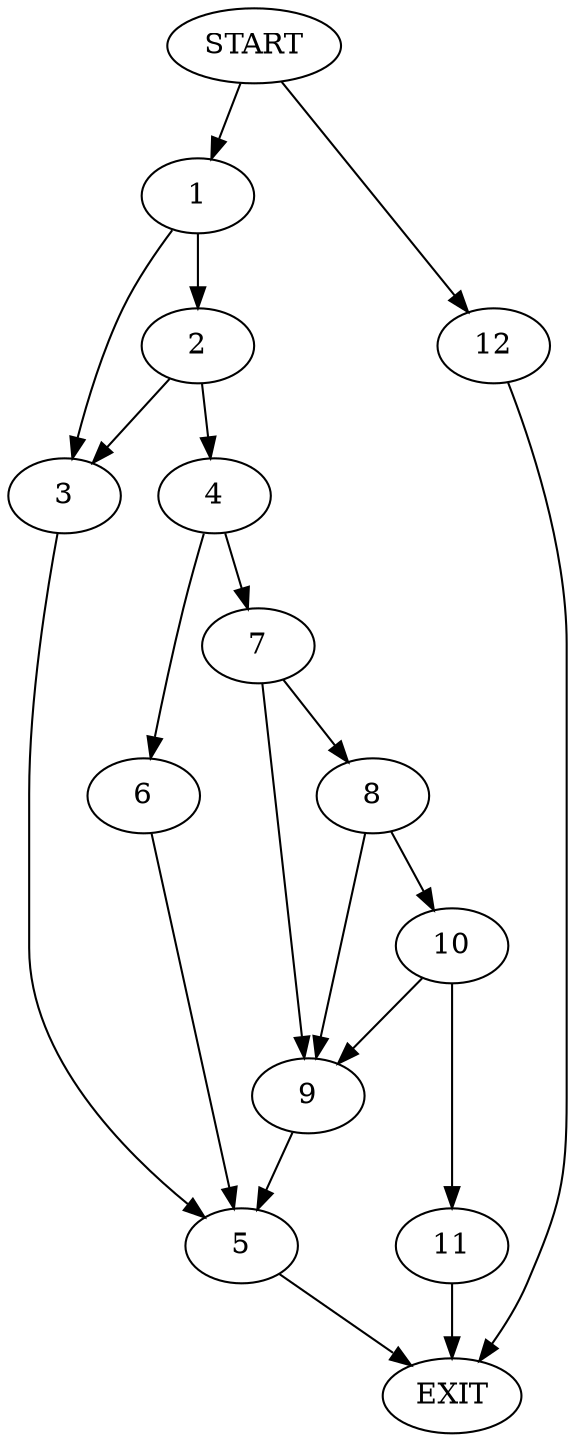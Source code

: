 digraph {
0 [label="START"]
13 [label="EXIT"]
0 -> 1
1 -> 2
1 -> 3
2 -> 3
2 -> 4
3 -> 5
4 -> 6
4 -> 7
5 -> 13
7 -> 8
7 -> 9
6 -> 5
9 -> 5
8 -> 10
8 -> 9
10 -> 11
10 -> 9
11 -> 13
0 -> 12
12 -> 13
}
